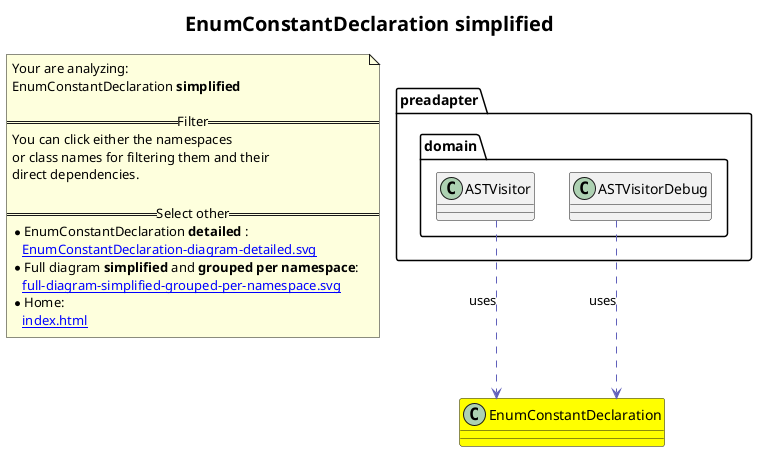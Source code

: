@startuml
skinparam linetype ortho
title <size:20>EnumConstantDeclaration **simplified** </size>
note "Your are analyzing:\nEnumConstantDeclaration **simplified** \n\n==Filter==\nYou can click either the namespaces \nor class names for filtering them and their\ndirect dependencies.\n\n==Select other==\n* EnumConstantDeclaration **detailed** :\n   [[EnumConstantDeclaration-diagram-detailed.svg]]\n* Full diagram **simplified** and **grouped per namespace**:\n   [[full-diagram-simplified-grouped-per-namespace.svg]]\n* Home:\n   [[index.html]]" as FloatingNote
class EnumConstantDeclaration [[EnumConstantDeclaration-diagram-simplified.svg]] #yellow {
}
  class preadapter.domain.ASTVisitorDebug [[preadapter.domain.ASTVisitorDebug-diagram-simplified.svg]]  {
  }
  class preadapter.domain.ASTVisitor [[preadapter.domain.ASTVisitor-diagram-simplified.svg]]  {
  }
 ' *************************************** 
 ' *************************************** 
 ' *************************************** 
' Class relations extracted from namespace:
' 
' Class relations extracted from namespace:
' preadapter.domain
preadapter.domain.ASTVisitorDebug .[#6060BB].> EnumConstantDeclaration  : uses 
preadapter.domain.ASTVisitor .[#6060BB].> EnumConstantDeclaration  : uses 
@enduml